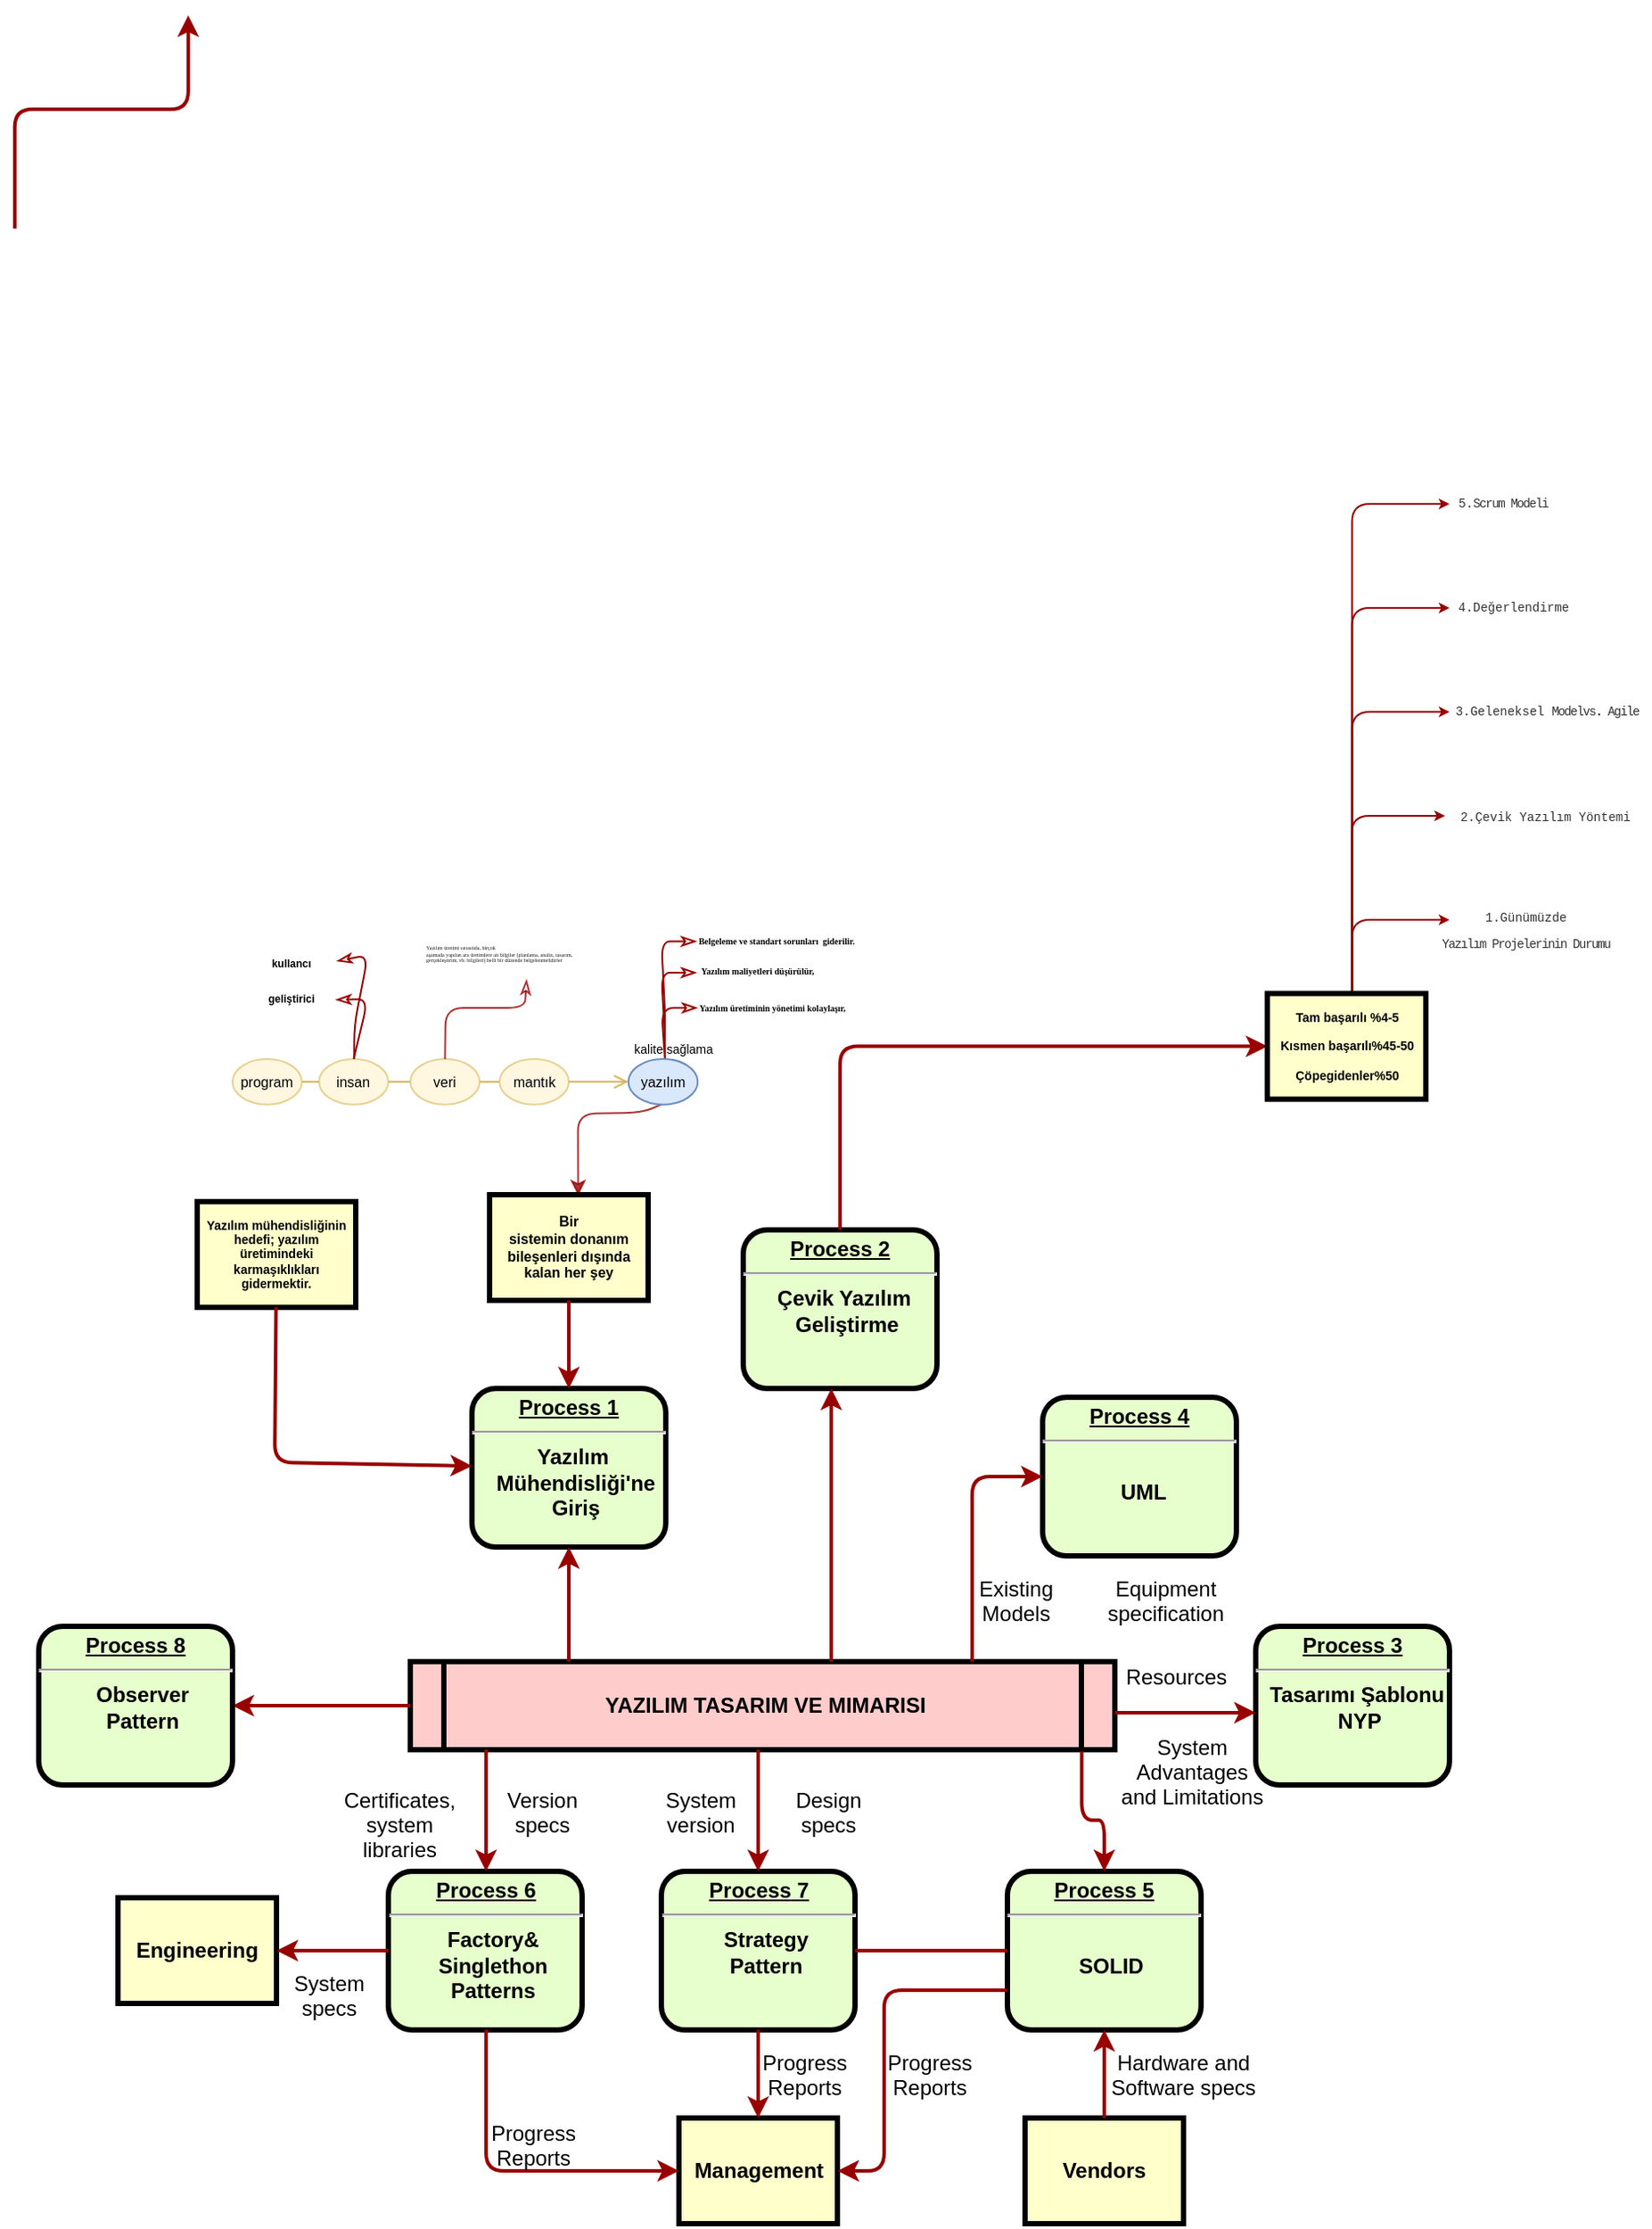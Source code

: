 <mxfile version="22.1.11" type="github">
  <diagram name="Page-1" id="c7558073-3199-34d8-9f00-42111426c3f3">
    <mxGraphModel dx="3684" dy="4115" grid="1" gridSize="5.905" guides="1" tooltips="1" connect="1" arrows="1" fold="1" page="1" pageScale="1" pageWidth="2339" pageHeight="3300" background="none" math="0" shadow="0">
      <root>
        <mxCell id="0" />
        <mxCell id="1" parent="0" />
        <mxCell id="apITSLT1gyJ2GV_QZsXW-132" value="" style="edgeStyle=none;noEdgeStyle=1;strokeColor=#990000;strokeWidth=1;entryX=0.546;entryY=-0.01;entryDx=0;entryDy=0;entryPerimeter=0;exitX=0.535;exitY=0.983;exitDx=0;exitDy=0;exitPerimeter=0;fontSize=9;opacity=80;" parent="1" edge="1">
          <mxGeometry width="100" height="100" relative="1" as="geometry">
            <mxPoint x="343.503" y="74.831" as="sourcePoint" />
            <mxPoint x="296.28" y="126.44" as="targetPoint" />
            <Array as="points">
              <mxPoint x="332.64" y="79.44" />
              <mxPoint x="296.14" y="80.04" />
            </Array>
          </mxGeometry>
        </mxCell>
        <mxCell id="2" value="&lt;p style=&quot;margin: 0px; margin-top: 4px; text-align: center; text-decoration: underline;&quot;&gt;&lt;strong&gt;Process 1&lt;br&gt;&lt;/strong&gt;&lt;/p&gt;&lt;hr&gt;&lt;p style=&quot;margin: 0px; margin-left: 8px;&quot;&gt;Yazılım&amp;nbsp;&lt;/p&gt;&lt;p style=&quot;margin: 0px; margin-left: 8px;&quot;&gt;Mühendisliği&#39;ne&lt;/p&gt;&lt;p style=&quot;margin: 0px; margin-left: 8px;&quot;&gt;Giriş&lt;/p&gt;" style="verticalAlign=middle;align=center;overflow=fill;fontSize=12;fontFamily=Helvetica;html=1;rounded=1;fontStyle=1;strokeWidth=3;fillColor=#E6FFCC" parent="1" vertex="1">
          <mxGeometry x="236" y="236" width="110" height="90" as="geometry" />
        </mxCell>
        <mxCell id="3" value="Bir&#xa;sistemin donanım bileşenleri dışında kalan her şey" style="whiteSpace=wrap;align=center;verticalAlign=middle;fontStyle=1;strokeWidth=3;fillColor=#FFFFCC;fontSize=8;" parent="1" vertex="1">
          <mxGeometry x="246" y="126" width="90" height="60" as="geometry" />
        </mxCell>
        <mxCell id="4" value="Yazılım mühendisliğinin hedefi; yazılım üretimindeki&#xa;karmaşıklıkları gidermektir." style="whiteSpace=wrap;align=center;verticalAlign=middle;fontStyle=1;strokeWidth=3;fillColor=#FFFFCC;fontSize=7;" parent="1" vertex="1">
          <mxGeometry x="80" y="129.92" width="90" height="60" as="geometry" />
        </mxCell>
        <mxCell id="5" value=" YAZILIM TASARIM VE MIMARISI" style="shape=process;whiteSpace=wrap;align=center;verticalAlign=middle;size=0.048;fontStyle=1;strokeWidth=3;fillColor=#FFCCCC" parent="1" vertex="1">
          <mxGeometry x="201.0" y="391" width="400" height="50" as="geometry" />
        </mxCell>
        <mxCell id="6" value="&lt;p style=&quot;margin: 0px; margin-top: 4px; text-align: center; text-decoration: underline;&quot;&gt;&lt;strong&gt;Process 2&lt;br&gt;&lt;/strong&gt;&lt;/p&gt;&lt;hr&gt;&lt;p style=&quot;margin: 0px; margin-left: 8px;&quot;&gt;Çevik Yazılım&amp;nbsp;&lt;/p&gt;&lt;p style=&quot;margin: 0px; margin-left: 8px;&quot;&gt;Geliştirme&lt;/p&gt;" style="verticalAlign=middle;align=center;overflow=fill;fontSize=12;fontFamily=Helvetica;html=1;rounded=1;fontStyle=1;strokeWidth=3;fillColor=#E6FFCC" parent="1" vertex="1">
          <mxGeometry x="390" y="146" width="110" height="90" as="geometry" />
        </mxCell>
        <mxCell id="7" value="&lt;p style=&quot;margin: 0px; margin-top: 4px; text-align: center; text-decoration: underline;&quot;&gt;&lt;strong&gt;&lt;strong&gt;Process&lt;/strong&gt; 3&lt;br&gt;&lt;/strong&gt;&lt;/p&gt;&lt;hr&gt;&lt;p style=&quot;margin: 0px; margin-left: 8px;&quot;&gt;Tasarımı Şablonu&amp;nbsp;&amp;nbsp;&lt;/p&gt;&lt;p style=&quot;margin: 0px; margin-left: 8px;&quot;&gt;NYP&lt;/p&gt;" style="verticalAlign=middle;align=center;overflow=fill;fontSize=12;fontFamily=Helvetica;html=1;rounded=1;fontStyle=1;strokeWidth=3;fillColor=#E6FFCC" parent="1" vertex="1">
          <mxGeometry x="681" y="371" width="110" height="90" as="geometry" />
        </mxCell>
        <mxCell id="8" value="&lt;p style=&quot;margin: 0px; margin-top: 4px; text-align: center; text-decoration: underline;&quot;&gt;&lt;strong&gt;&lt;strong&gt;Process&lt;/strong&gt; 4&lt;br&gt;&lt;/strong&gt;&lt;/p&gt;&lt;hr&gt;&lt;p style=&quot;margin: 0px; margin-left: 8px;&quot;&gt;&lt;br&gt;&lt;/p&gt;&lt;p style=&quot;margin: 0px; margin-left: 8px;&quot;&gt;UML&amp;nbsp;&lt;/p&gt;&lt;p style=&quot;margin: 0px; margin-left: 8px;&quot;&gt;&lt;br&gt;&lt;/p&gt;" style="verticalAlign=middle;align=center;overflow=fill;fontSize=12;fontFamily=Helvetica;html=1;rounded=1;fontStyle=1;strokeWidth=3;fillColor=#E6FFCC" parent="1" vertex="1">
          <mxGeometry x="560" y="241" width="110" height="90" as="geometry" />
        </mxCell>
        <mxCell id="9" value="&lt;p style=&quot;margin: 0px; margin-top: 4px; text-align: center; text-decoration: underline;&quot;&gt;&lt;strong&gt;&lt;strong&gt;Process&lt;/strong&gt; 5&lt;br&gt;&lt;/strong&gt;&lt;/p&gt;&lt;hr&gt;&lt;p style=&quot;margin: 0px; margin-left: 8px;&quot;&gt;&lt;br&gt;&lt;/p&gt;&lt;p style=&quot;margin: 0px; margin-left: 8px;&quot;&gt;SOLID&lt;/p&gt;" style="verticalAlign=middle;align=center;overflow=fill;fontSize=12;fontFamily=Helvetica;html=1;rounded=1;fontStyle=1;strokeWidth=3;fillColor=#E6FFCC" parent="1" vertex="1">
          <mxGeometry x="540" y="510" width="110" height="90" as="geometry" />
        </mxCell>
        <mxCell id="10" value="&lt;p style=&quot;margin: 0px; margin-top: 4px; text-align: center; text-decoration: underline;&quot;&gt;&lt;strong&gt;&lt;strong&gt;Process&lt;/strong&gt; 6&lt;br&gt;&lt;/strong&gt;&lt;/p&gt;&lt;hr&gt;&lt;p style=&quot;margin: 0px; margin-left: 8px;&quot;&gt;Factory&amp;amp;&lt;/p&gt;&lt;p style=&quot;margin: 0px; margin-left: 8px;&quot;&gt;Singlethon&lt;/p&gt;&lt;p style=&quot;margin: 0px; margin-left: 8px;&quot;&gt;Patterns&lt;/p&gt;" style="verticalAlign=middle;align=center;overflow=fill;fontSize=12;fontFamily=Helvetica;html=1;rounded=1;fontStyle=1;strokeWidth=3;fillColor=#E6FFCC" parent="1" vertex="1">
          <mxGeometry x="188.5" y="510" width="110" height="90" as="geometry" />
        </mxCell>
        <mxCell id="13" value="Management" style="whiteSpace=wrap;align=center;verticalAlign=middle;fontStyle=1;strokeWidth=3;fillColor=#FFFFCC" parent="1" vertex="1">
          <mxGeometry x="353.5" y="650" width="90" height="60" as="geometry" />
        </mxCell>
        <mxCell id="14" value="Engineering" style="whiteSpace=wrap;align=center;verticalAlign=middle;fontStyle=1;strokeWidth=3;fillColor=#FFFFCC" parent="1" vertex="1">
          <mxGeometry x="35.0" y="525.0" width="90" height="60" as="geometry" />
        </mxCell>
        <mxCell id="15" value="Vendors" style="whiteSpace=wrap;align=center;verticalAlign=middle;fontStyle=1;strokeWidth=3;fillColor=#FFFFCC" parent="1" vertex="1">
          <mxGeometry x="550.0" y="650" width="90" height="60" as="geometry" />
        </mxCell>
        <mxCell id="36" value="" style="edgeStyle=none;noEdgeStyle=1;strokeColor=#990000;strokeWidth=2" parent="1" source="3" target="2" edge="1">
          <mxGeometry width="100" height="100" relative="1" as="geometry">
            <mxPoint x="20" y="250" as="sourcePoint" />
            <mxPoint x="120" y="150" as="targetPoint" />
          </mxGeometry>
        </mxCell>
        <mxCell id="37" value="" style="edgeStyle=none;noEdgeStyle=1;strokeColor=#990000;strokeWidth=2" parent="1" source="4" target="2" edge="1">
          <mxGeometry width="100" height="100" relative="1" as="geometry">
            <mxPoint x="280" y="190" as="sourcePoint" />
            <mxPoint x="380" y="90" as="targetPoint" />
            <Array as="points">
              <mxPoint x="124" y="278" />
            </Array>
          </mxGeometry>
        </mxCell>
        <mxCell id="11" value="&lt;p style=&quot;margin: 0px; margin-top: 4px; text-align: center; text-decoration: underline;&quot;&gt;&lt;strong&gt;&lt;strong&gt;Process&lt;/strong&gt; 7&lt;br&gt;&lt;/strong&gt;&lt;/p&gt;&lt;hr&gt;&lt;p style=&quot;margin: 0px; margin-left: 8px;&quot;&gt;Strategy&lt;/p&gt;&lt;p style=&quot;margin: 0px; margin-left: 8px;&quot;&gt;Pattern&lt;/p&gt;" style="verticalAlign=middle;align=center;overflow=fill;fontSize=12;fontFamily=Helvetica;html=1;rounded=1;fontStyle=1;strokeWidth=3;fillColor=#E6FFCC" parent="1" vertex="1">
          <mxGeometry x="343.5" y="510" width="110" height="90" as="geometry" />
        </mxCell>
        <mxCell id="51" value="" style="endArrow=none;noEdgeStyle=1;strokeColor=#990000;strokeWidth=2" parent="1" source="9" target="11" edge="1">
          <mxGeometry relative="1" as="geometry">
            <mxPoint x="205.008" y="481" as="sourcePoint" />
            <mxPoint x="400.328" y="650" as="targetPoint" />
          </mxGeometry>
        </mxCell>
        <mxCell id="55" value="" style="edgeStyle=elbowEdgeStyle;elbow=horizontal;strokeColor=#990000;strokeWidth=2" parent="1" edge="1">
          <mxGeometry width="100" height="100" relative="1" as="geometry">
            <mxPoint x="291" y="391" as="sourcePoint" />
            <mxPoint x="291" y="326" as="targetPoint" />
            <Array as="points">
              <mxPoint x="291" y="370" />
            </Array>
          </mxGeometry>
        </mxCell>
        <mxCell id="58" value="" style="edgeStyle=elbowEdgeStyle;elbow=horizontal;strokeColor=#990000;strokeWidth=2" parent="1" source="5" target="6" edge="1">
          <mxGeometry width="100" height="100" relative="1" as="geometry">
            <mxPoint x="380" y="370" as="sourcePoint" />
            <mxPoint x="480" y="270" as="targetPoint" />
            <Array as="points">
              <mxPoint x="440" y="310" />
            </Array>
          </mxGeometry>
        </mxCell>
        <mxCell id="65" value="" style="edgeStyle=elbowEdgeStyle;elbow=horizontal;strokeColor=#990000;strokeWidth=2" parent="1" source="6" target="12" edge="1">
          <mxGeometry width="100" height="100" relative="1" as="geometry">
            <mxPoint x="260" y="180.0" as="sourcePoint" />
            <mxPoint x="360" y="80.0" as="targetPoint" />
            <Array as="points">
              <mxPoint x="445" y="140" />
            </Array>
          </mxGeometry>
        </mxCell>
        <mxCell id="66" value="" style="edgeStyle=elbowEdgeStyle;elbow=vertical;entryX=0.25;entryY=1;strokeColor=#990000;strokeWidth=2" parent="1" edge="1">
          <mxGeometry width="100" height="100" relative="1" as="geometry">
            <mxPoint x="-23.62" y="-422.31" as="sourcePoint" />
            <mxPoint x="74.88" y="-543.31" as="targetPoint" />
            <Array as="points">
              <mxPoint x="35" y="-490" />
            </Array>
          </mxGeometry>
        </mxCell>
        <mxCell id="67" value="" style="edgeStyle=elbowEdgeStyle;elbow=horizontal;strokeColor=#990000;strokeWidth=1;fontSize=3;endSize=3;textOpacity=80;spacing=-2;" parent="1" edge="1" source="12">
          <mxGeometry width="100" height="100" relative="1" as="geometry">
            <mxPoint x="736" y="94" as="sourcePoint" />
            <mxPoint x="791" y="-148" as="targetPoint" />
            <Array as="points">
              <mxPoint x="735.72" y="22.36" />
            </Array>
          </mxGeometry>
        </mxCell>
        <mxCell id="69" value="" style="edgeStyle=segmentEdgeStyle;strokeColor=#990000;strokeWidth=2" parent="1" source="5" target="8" edge="1">
          <mxGeometry width="100" height="100" relative="1" as="geometry">
            <mxPoint x="340" y="360" as="sourcePoint" />
            <mxPoint x="440" y="260" as="targetPoint" />
            <Array as="points">
              <mxPoint x="520" y="286" />
            </Array>
          </mxGeometry>
        </mxCell>
        <mxCell id="70" value="Existing&#xa;Models" style="text;spacingTop=-5;align=center" parent="1" vertex="1">
          <mxGeometry x="530.0" y="341.0" width="30" height="20" as="geometry" />
        </mxCell>
        <mxCell id="71" value="Equipment&#xa;specification" style="text;spacingTop=-5;align=center" parent="1" vertex="1">
          <mxGeometry x="615" y="341" width="30" height="20" as="geometry" />
        </mxCell>
        <mxCell id="72" value="" style="edgeStyle=elbowEdgeStyle;elbow=vertical;strokeColor=#990000;strokeWidth=2" parent="1" source="5" target="7" edge="1">
          <mxGeometry width="100" height="100" relative="1" as="geometry">
            <mxPoint x="500" y="500" as="sourcePoint" />
            <mxPoint x="600" y="400" as="targetPoint" />
            <Array as="points">
              <mxPoint x="660" y="420" />
            </Array>
          </mxGeometry>
        </mxCell>
        <mxCell id="74" value="Resources" style="text;spacingTop=-5;align=center" parent="1" vertex="1">
          <mxGeometry x="621" y="391.0" width="30" height="20" as="geometry" />
        </mxCell>
        <mxCell id="75" value="System &#xa;Advantages &#xa;and Limitations" style="text;spacingTop=-5;align=center" parent="1" vertex="1">
          <mxGeometry x="630" y="431.0" width="30" height="20" as="geometry" />
        </mxCell>
        <mxCell id="78" value="" style="edgeStyle=elbowEdgeStyle;elbow=horizontal;strokeColor=#990000;strokeWidth=2" parent="1" source="15" target="9" edge="1">
          <mxGeometry width="100" height="100" relative="1" as="geometry">
            <mxPoint x="430" y="700" as="sourcePoint" />
            <mxPoint x="530" y="600" as="targetPoint" />
          </mxGeometry>
        </mxCell>
        <mxCell id="79" value="Hardware and&#xa;Software specs" style="text;spacingTop=-5;align=center" parent="1" vertex="1">
          <mxGeometry x="625" y="610" width="30" height="20" as="geometry" />
        </mxCell>
        <mxCell id="81" value="" style="edgeStyle=elbowEdgeStyle;elbow=horizontal;exitX=0;exitY=0.75;strokeColor=#990000;strokeWidth=2" parent="1" source="9" target="13" edge="1">
          <mxGeometry width="100" height="100" relative="1" as="geometry">
            <mxPoint x="420" y="730" as="sourcePoint" />
            <mxPoint x="520" y="630" as="targetPoint" />
            <Array as="points">
              <mxPoint x="470" y="630" />
            </Array>
          </mxGeometry>
        </mxCell>
        <mxCell id="82" value="Progress&#xa;Reports" style="text;spacingTop=-5;align=center" parent="1" vertex="1">
          <mxGeometry x="481.0" y="610.0" width="30" height="20" as="geometry" />
        </mxCell>
        <mxCell id="83" value="" style="edgeStyle=elbowEdgeStyle;elbow=horizontal;strokeColor=#990000;strokeWidth=2" parent="1" source="11" target="13" edge="1">
          <mxGeometry width="100" height="100" relative="1" as="geometry">
            <mxPoint x="200" y="660.0" as="sourcePoint" />
            <mxPoint x="230.0" y="650" as="targetPoint" />
          </mxGeometry>
        </mxCell>
        <mxCell id="84" value="Progress&#xa;Reports" style="text;spacingTop=-5;align=center" parent="1" vertex="1">
          <mxGeometry x="410.0" y="610.0" width="30" height="20" as="geometry" />
        </mxCell>
        <mxCell id="85" value="" style="edgeStyle=elbowEdgeStyle;elbow=horizontal;strokeColor=#990000;strokeWidth=2" parent="1" source="10" target="13" edge="1">
          <mxGeometry width="100" height="100" relative="1" as="geometry">
            <mxPoint x="130.0" y="740" as="sourcePoint" />
            <mxPoint x="230.0" y="640" as="targetPoint" />
            <Array as="points">
              <mxPoint x="244" y="630" />
            </Array>
          </mxGeometry>
        </mxCell>
        <mxCell id="86" value="Progress&#xa;Reports" style="text;spacingTop=-5;align=center" parent="1" vertex="1">
          <mxGeometry x="256.0" y="650.0" width="30" height="20" as="geometry" />
        </mxCell>
        <mxCell id="87" value="" style="edgeStyle=elbowEdgeStyle;elbow=vertical;strokeColor=#990000;strokeWidth=2" parent="1" source="10" target="14" edge="1">
          <mxGeometry width="100" height="100" relative="1" as="geometry">
            <mxPoint x="70" y="740" as="sourcePoint" />
            <mxPoint x="170" y="640" as="targetPoint" />
          </mxGeometry>
        </mxCell>
        <mxCell id="88" value="" style="edgeStyle=elbowEdgeStyle;elbow=horizontal;strokeColor=#990000;strokeWidth=2" parent="1" source="5" target="11" edge="1">
          <mxGeometry width="100" height="100" relative="1" as="geometry">
            <mxPoint x="50" y="500" as="sourcePoint" />
            <mxPoint x="150" y="400" as="targetPoint" />
            <Array as="points" />
          </mxGeometry>
        </mxCell>
        <mxCell id="90" value="Version&#xa;specs" style="text;spacingTop=-5;align=center" parent="1" vertex="1">
          <mxGeometry x="261" y="461" width="30" height="20" as="geometry" />
        </mxCell>
        <mxCell id="91" value="Certificates,&#xa;system&#xa;libraries" style="text;spacingTop=-5;align=center" parent="1" vertex="1">
          <mxGeometry x="180" y="461.0" width="30" height="20" as="geometry" />
        </mxCell>
        <mxCell id="92" value="" style="edgeStyle=elbowEdgeStyle;elbow=horizontal;strokeColor=#990000;strokeWidth=2" parent="1" source="5" target="10" edge="1">
          <mxGeometry width="100" height="100" relative="1" as="geometry">
            <mxPoint x="30.0" y="500" as="sourcePoint" />
            <mxPoint x="130.0" y="400" as="targetPoint" />
            <Array as="points">
              <mxPoint x="244" y="480" />
            </Array>
          </mxGeometry>
        </mxCell>
        <mxCell id="94" value="System&#xa;specs" style="text;spacingTop=-5;align=center" parent="1" vertex="1">
          <mxGeometry x="140.0" y="565.0" width="30" height="20" as="geometry" />
        </mxCell>
        <mxCell id="95" value="Design&#xa;specs" style="text;spacingTop=-5;align=center" parent="1" vertex="1">
          <mxGeometry x="423.5" y="461.0" width="30" height="20" as="geometry" />
        </mxCell>
        <mxCell id="96" value="System&#xa;version" style="text;spacingTop=-5;align=center" parent="1" vertex="1">
          <mxGeometry x="351.0" y="461" width="30" height="20" as="geometry" />
        </mxCell>
        <mxCell id="GWKEGOvmLCfejfzbf8GL-96" value="" style="edgeStyle=elbowEdgeStyle;elbow=horizontal;strokeColor=#990000;strokeWidth=2;exitX=0;exitY=0.5;exitDx=0;exitDy=0;" parent="1" source="5" edge="1">
          <mxGeometry width="100" height="100" relative="1" as="geometry">
            <mxPoint x="130" y="440" as="sourcePoint" />
            <mxPoint x="100" y="416" as="targetPoint" />
            <Array as="points">
              <mxPoint x="130" y="419" />
            </Array>
          </mxGeometry>
        </mxCell>
        <mxCell id="GWKEGOvmLCfejfzbf8GL-97" value="&lt;p style=&quot;margin: 0px; margin-top: 4px; text-align: center; text-decoration: underline;&quot;&gt;&lt;strong&gt;Process 8&lt;br&gt;&lt;/strong&gt;&lt;/p&gt;&lt;hr&gt;&lt;p style=&quot;margin: 0px; margin-left: 8px;&quot;&gt;Observer&lt;/p&gt;&lt;p style=&quot;margin: 0px; margin-left: 8px;&quot;&gt;Pattern&lt;/p&gt;" style="verticalAlign=middle;align=center;overflow=fill;fontSize=12;fontFamily=Helvetica;html=1;rounded=1;fontStyle=1;strokeWidth=3;fillColor=#E6FFCC" parent="1" vertex="1">
          <mxGeometry x="-10" y="371" width="110" height="90" as="geometry" />
        </mxCell>
        <mxCell id="GWKEGOvmLCfejfzbf8GL-99" value="" style="edgeStyle=elbowEdgeStyle;elbow=vertical;strokeColor=#990000;strokeWidth=2;entryX=0.5;entryY=0;entryDx=0;entryDy=0;exitX=0.953;exitY=1.02;exitDx=0;exitDy=0;exitPerimeter=0;" parent="1" source="5" target="9" edge="1">
          <mxGeometry width="100" height="100" relative="1" as="geometry">
            <mxPoint x="540" y="481" as="sourcePoint" />
            <mxPoint x="620" y="481" as="targetPoint" />
            <Array as="points">
              <mxPoint x="599" y="481" />
            </Array>
          </mxGeometry>
        </mxCell>
        <mxCell id="apITSLT1gyJ2GV_QZsXW-126" style="rounded=0;orthogonalLoop=1;jettySize=auto;html=1;exitX=1;exitY=0.5;exitDx=0;exitDy=0;exitPerimeter=0;endArrow=none;endFill=0;fillColor=#fff2cc;strokeColor=#d6b656;" parent="1" source="apITSLT1gyJ2GV_QZsXW-115" target="apITSLT1gyJ2GV_QZsXW-120" edge="1">
          <mxGeometry relative="1" as="geometry" />
        </mxCell>
        <mxCell id="apITSLT1gyJ2GV_QZsXW-115" value="program" style="strokeWidth=1;html=1;shape=mxgraph.flowchart.start_1;whiteSpace=wrap;fontSize=8;fillColor=#fff2cc;strokeColor=#d6b656;opacity=60;" parent="1" vertex="1">
          <mxGeometry x="100" y="49" width="39.37" height="25.83" as="geometry" />
        </mxCell>
        <mxCell id="apITSLT1gyJ2GV_QZsXW-128" style="edgeStyle=none;rounded=0;orthogonalLoop=1;jettySize=auto;html=1;exitX=1;exitY=0.5;exitDx=0;exitDy=0;exitPerimeter=0;endArrow=none;endFill=0;fillColor=#fff2cc;strokeColor=#d6b656;" parent="1" source="apITSLT1gyJ2GV_QZsXW-117" target="apITSLT1gyJ2GV_QZsXW-118" edge="1">
          <mxGeometry relative="1" as="geometry" />
        </mxCell>
        <mxCell id="apITSLT1gyJ2GV_QZsXW-117" value="veri" style="strokeWidth=1;html=1;shape=mxgraph.flowchart.start_1;whiteSpace=wrap;fontSize=8;fillColor=#fff2cc;strokeColor=#d6b656;opacity=60;" parent="1" vertex="1">
          <mxGeometry x="201" y="49.0" width="39.37" height="25.83" as="geometry" />
        </mxCell>
        <mxCell id="apITSLT1gyJ2GV_QZsXW-118" value="mantık" style="strokeWidth=1;html=1;shape=mxgraph.flowchart.start_1;whiteSpace=wrap;fontSize=8;fillColor=#fff2cc;strokeColor=#d6b656;opacity=60;" parent="1" vertex="1">
          <mxGeometry x="251.63" y="49" width="39.37" height="25.83" as="geometry" />
        </mxCell>
        <mxCell id="apITSLT1gyJ2GV_QZsXW-127" style="edgeStyle=none;rounded=0;orthogonalLoop=1;jettySize=auto;html=1;exitX=1;exitY=0.5;exitDx=0;exitDy=0;exitPerimeter=0;endArrow=none;endFill=0;fillColor=#fff2cc;strokeColor=#d6b656;" parent="1" source="apITSLT1gyJ2GV_QZsXW-120" target="apITSLT1gyJ2GV_QZsXW-117" edge="1">
          <mxGeometry relative="1" as="geometry" />
        </mxCell>
        <mxCell id="apITSLT1gyJ2GV_QZsXW-120" value="insan" style="strokeWidth=1;html=1;shape=mxgraph.flowchart.start_1;whiteSpace=wrap;fontSize=8;fillColor=#fff2cc;strokeColor=#d6b656;opacity=60;" parent="1" vertex="1">
          <mxGeometry x="149.13" y="49" width="39.37" height="25.83" as="geometry" />
        </mxCell>
        <mxCell id="apITSLT1gyJ2GV_QZsXW-129" style="edgeStyle=none;rounded=0;orthogonalLoop=1;jettySize=auto;html=1;entryX=0;entryY=0.5;entryDx=0;entryDy=0;entryPerimeter=0;startArrow=none;startFill=0;endArrow=open;endFill=0;fillColor=#fff2cc;strokeColor=#d6b656;" parent="1" source="apITSLT1gyJ2GV_QZsXW-118" target="apITSLT1gyJ2GV_QZsXW-119" edge="1">
          <mxGeometry relative="1" as="geometry" />
        </mxCell>
        <mxCell id="apITSLT1gyJ2GV_QZsXW-137" value="" style="edgeStyle=none;noEdgeStyle=1;strokeColor=#990000;strokeWidth=1;exitX=0.5;exitY=0;exitDx=0;exitDy=0;exitPerimeter=0;endArrow=classicThin;endFill=0;entryX=1.024;entryY=0.528;entryDx=0;entryDy=0;entryPerimeter=0;" parent="1" source="apITSLT1gyJ2GV_QZsXW-120" target="apITSLT1gyJ2GV_QZsXW-141" edge="1">
          <mxGeometry width="100" height="100" relative="1" as="geometry">
            <mxPoint x="165.005" y="49" as="sourcePoint" />
            <mxPoint x="187" y="20" as="targetPoint" />
            <Array as="points">
              <mxPoint x="177" y="15" />
            </Array>
          </mxGeometry>
        </mxCell>
        <mxCell id="apITSLT1gyJ2GV_QZsXW-139" value="" style="edgeStyle=none;noEdgeStyle=1;strokeColor=#990000;strokeWidth=1;exitX=0.5;exitY=0;exitDx=0;exitDy=0;exitPerimeter=0;endArrow=classicThin;endFill=0;entryX=1.035;entryY=0.414;entryDx=0;entryDy=0;entryPerimeter=0;" parent="1" target="apITSLT1gyJ2GV_QZsXW-140" edge="1">
          <mxGeometry width="100" height="100" relative="1" as="geometry">
            <mxPoint x="169.13" y="49" as="sourcePoint" />
            <mxPoint x="169" y="-10" as="targetPoint" />
            <Array as="points">
              <mxPoint x="169.13" y="30.0" />
              <mxPoint x="177" y="-10" />
            </Array>
          </mxGeometry>
        </mxCell>
        <mxCell id="apITSLT1gyJ2GV_QZsXW-140" value="&lt;b&gt;kullancı&lt;/b&gt;" style="text;html=1;align=center;verticalAlign=middle;resizable=0;points=[];autosize=1;strokeColor=none;fillColor=none;fontSize=6;" parent="1" vertex="1">
          <mxGeometry x="108.275" y="-14.683" width="49.213" height="19.685" as="geometry" />
        </mxCell>
        <mxCell id="apITSLT1gyJ2GV_QZsXW-141" value="&lt;b&gt;geliştirici&lt;/b&gt;" style="text;html=1;align=center;verticalAlign=middle;resizable=0;points=[];autosize=1;strokeColor=none;fillColor=none;fontSize=6;" parent="1" vertex="1">
          <mxGeometry x="108.27" y="4.997" width="49.213" height="19.685" as="geometry" />
        </mxCell>
        <mxCell id="apITSLT1gyJ2GV_QZsXW-149" value="Yazılım üretimi sırasında, birçok&lt;br style=&quot;border-color: var(--border-color); padding: 0px; margin: 0px; font-size: 3px;&quot;&gt;&lt;span style=&quot;font-size: 3px;&quot;&gt;aşamada yapılan ara üretimlere ait bilgiler (planlama, analiz, tasarım,&lt;/span&gt;&lt;br style=&quot;border-color: var(--border-color); padding: 0px; margin: 0px; font-size: 3px;&quot;&gt;&lt;span style=&quot;font-size: 3px;&quot;&gt;gerçekleştirim, vb. bilgileri) belli bir düzende belgelenmelidirler&lt;/span&gt;" style="text;html=1;align=left;verticalAlign=middle;resizable=0;points=[];autosize=1;strokeColor=none;fillColor=none;fontSize=3;textOpacity=90;spacing=3;horizontal=1;strokeWidth=1;fontFamily=Verdana;" parent="1" vertex="1">
          <mxGeometry x="207.338" y="-24.533" width="127.953" height="29.528" as="geometry" />
        </mxCell>
        <mxCell id="apITSLT1gyJ2GV_QZsXW-150" value="" style="edgeStyle=none;noEdgeStyle=1;strokeColor=#990000;strokeWidth=1;exitX=0.5;exitY=0;exitDx=0;exitDy=0;exitPerimeter=0;fontSize=9;opacity=80;endArrow=classicThin;endFill=0;entryX=0.466;entryY=0.961;entryDx=0;entryDy=0;entryPerimeter=0;" parent="1" source="apITSLT1gyJ2GV_QZsXW-117" target="apITSLT1gyJ2GV_QZsXW-149" edge="1">
          <mxGeometry width="100" height="100" relative="1" as="geometry">
            <mxPoint x="273.74" y="-2.61" as="sourcePoint" />
            <mxPoint x="276" y="10" as="targetPoint" />
            <Array as="points">
              <mxPoint x="221" y="20" />
              <mxPoint x="266" y="20" />
            </Array>
          </mxGeometry>
        </mxCell>
        <mxCell id="apITSLT1gyJ2GV_QZsXW-154" value="" style="edgeStyle=none;noEdgeStyle=1;strokeColor=#990000;strokeWidth=1;exitX=0.5;exitY=0;exitDx=0;exitDy=0;exitPerimeter=0;endArrow=classicThin;endFill=0;" parent="1" edge="1">
          <mxGeometry width="100" height="100" relative="1" as="geometry">
            <mxPoint x="345.5" y="49" as="sourcePoint" />
            <mxPoint x="364" y="20" as="targetPoint" />
            <Array as="points">
              <mxPoint x="343.5" y="20" />
            </Array>
          </mxGeometry>
        </mxCell>
        <mxCell id="apITSLT1gyJ2GV_QZsXW-155" value="" style="edgeStyle=none;noEdgeStyle=1;strokeColor=#990000;strokeWidth=1;exitX=0.5;exitY=0;exitDx=0;exitDy=0;exitPerimeter=0;endArrow=classicThin;endFill=0;" parent="1" edge="1">
          <mxGeometry width="100" height="100" relative="1" as="geometry">
            <mxPoint x="345.63" y="59" as="sourcePoint" />
            <mxPoint x="363.5" as="targetPoint" />
            <Array as="points">
              <mxPoint x="345.63" y="40" />
              <mxPoint x="343.5" />
              <mxPoint x="353.5" />
            </Array>
          </mxGeometry>
        </mxCell>
        <mxCell id="apITSLT1gyJ2GV_QZsXW-119" value="yazılım" style="strokeWidth=1;html=1;shape=mxgraph.flowchart.start_1;whiteSpace=wrap;fontSize=8;fillColor=#dae8fc;strokeColor=#6c8ebf;" parent="1" vertex="1">
          <mxGeometry x="324.8" y="49" width="39.37" height="25.83" as="geometry" />
        </mxCell>
        <mxCell id="apITSLT1gyJ2GV_QZsXW-156" value="&lt;h6 style=&quot;line-height: 120%; margin-top: 2pt; margin-bottom: 4pt; margin-left: 0.42in; text-indent: -0.2in; direction: ltr; unicode-bidi: embed; word-break: normal; font-size: 5px;&quot;&gt;&lt;span style=&quot;font-family: &amp;quot;Times New Roman&amp;quot;; font-size: 5px;&quot;&gt;&lt;font style=&quot;font-size: 5px;&quot;&gt;Yazılım maliyetleri düşürülür,&lt;/font&gt;&lt;/span&gt;&lt;/h6&gt;" style="text;html=1;align=left;verticalAlign=middle;resizable=0;points=[];autosize=1;strokeColor=none;fillColor=none;fontSize=5;spacing=1;" parent="1" vertex="1">
          <mxGeometry x="344.365" y="-14.68" width="106.299" height="29.527" as="geometry" />
        </mxCell>
        <mxCell id="apITSLT1gyJ2GV_QZsXW-157" value="&lt;h6 style=&quot;line-height: 120%; margin-top: 2pt; margin-bottom: 4pt; margin-left: 0.42in; text-indent: -0.2in; direction: ltr; unicode-bidi: embed; word-break: normal;&quot;&gt;&lt;/h6&gt;&lt;h6 style=&quot;line-height: 141%; margin-top: 2pt; margin-bottom: 4pt; margin-left: 0.42in; text-indent: -0.2in; direction: ltr; unicode-bidi: embed; word-break: normal;&quot;&gt;&lt;span style=&quot;font-family: &amp;quot;Times New Roman&amp;quot;;&quot;&gt;&lt;font style=&quot;font-size: 5px;&quot;&gt;Yazılım üretiminin yönetimi kolaylaşır,&lt;/font&gt;&lt;/span&gt;&lt;/h6&gt;&lt;div style=&quot;language:en-US;line-height:120%;margin-top:2.0pt;&lt;br/&gt;margin-bottom:4.0pt;margin-left:.42in;text-indent:-.2in;text-align:justify;&lt;br/&gt;text-justify:inter-ideograph;direction:ltr;unicode-bidi:embed;mso-line-break-override:&lt;br/&gt;none;word-break:normal;punctuation-wrap:hanging&quot; class=&quot;O1&quot;&gt;&lt;span style=&quot;font-size:16.0pt&quot;&gt;&lt;/span&gt;&lt;/div&gt;" style="text;html=1;align=left;verticalAlign=middle;resizable=0;points=[];autosize=1;strokeColor=none;fillColor=none;spacing=0;spacingTop=0;spacingBottom=0;" parent="1" vertex="1">
          <mxGeometry x="343.5" y="5" width="124.016" height="29.527" as="geometry" />
        </mxCell>
        <mxCell id="apITSLT1gyJ2GV_QZsXW-158" value="" style="edgeStyle=none;noEdgeStyle=1;strokeColor=#990000;strokeWidth=1;exitX=0.009;exitY=1.005;exitDx=0;exitDy=0;exitPerimeter=0;endArrow=classicThin;endFill=0;" parent="1" edge="1">
          <mxGeometry width="100" height="100" relative="1" as="geometry">
            <mxPoint x="345.486" y="41.425" as="sourcePoint" />
            <mxPoint x="363.5" y="-17.72" as="targetPoint" />
            <Array as="points">
              <mxPoint x="345.63" y="22.28" />
              <mxPoint x="343.5" y="-17.72" />
              <mxPoint x="353.5" y="-17.72" />
            </Array>
          </mxGeometry>
        </mxCell>
        <mxCell id="apITSLT1gyJ2GV_QZsXW-163" value="&lt;font style=&quot;font-size: 7px;&quot;&gt;kalite sağlama&amp;nbsp;&lt;/font&gt;" style="edgeLabel;align=center;verticalAlign=middle;resizable=0;points=[];rotation=0;horizontal=1;labelBackgroundColor=none;fontColor=default;html=1;" parent="apITSLT1gyJ2GV_QZsXW-158" vertex="1" connectable="0">
          <mxGeometry x="-0.91" y="1" relative="1" as="geometry">
            <mxPoint x="6" y="4" as="offset" />
          </mxGeometry>
        </mxCell>
        <mxCell id="apITSLT1gyJ2GV_QZsXW-160" value="&lt;h6 style=&quot;language:en-US;line-height:120%;margin-top:2.0pt;&lt;br/&gt;margin-bottom:4.0pt;margin-left:.42in;text-indent:-.2in;text-align:justify;&lt;br/&gt;text-justify:inter-ideograph;direction:ltr;unicode-bidi:embed;mso-line-break-override:&lt;br/&gt;none;word-break:normal;punctuation-wrap:hanging&quot;&gt;&lt;span style=&quot;font-family: &amp;quot;Times New Roman&amp;quot;;&quot;&gt;&lt;font style=&quot;font-size: 5px;&quot;&gt;Belgeleme ve standart sorunları&amp;nbsp; giderilir.&lt;/font&gt;&lt;/span&gt;&lt;/h6&gt;" style="text;html=1;align=center;verticalAlign=middle;resizable=0;points=[];autosize=1;strokeColor=none;fillColor=none;" parent="1" vertex="1">
          <mxGeometry x="332.555" y="-33.388" width="129.921" height="47.244" as="geometry" />
        </mxCell>
        <mxCell id="YrNcPMYCxdUZrb3TtAR6-99" value="" style="edgeStyle=elbowEdgeStyle;elbow=horizontal;strokeColor=#990000;strokeWidth=1;fontSize=3;endSize=3;textOpacity=80;spacing=-2;" edge="1" parent="1">
          <mxGeometry width="100" height="100" relative="1" as="geometry">
            <mxPoint x="735.47" y="11.81" as="sourcePoint" />
            <mxPoint x="788.47" y="-89" as="targetPoint" />
            <Array as="points">
              <mxPoint x="735.47" y="-65" />
              <mxPoint x="735.66" y="81.42" />
            </Array>
          </mxGeometry>
        </mxCell>
        <mxCell id="YrNcPMYCxdUZrb3TtAR6-100" value="" style="edgeStyle=elbowEdgeStyle;elbow=horizontal;strokeColor=#990000;strokeWidth=1;fontSize=3;endSize=3;textOpacity=80;spacing=-2;" edge="1" parent="1" source="12">
          <mxGeometry width="100" height="100" relative="1" as="geometry">
            <mxPoint x="740.55" y="94.53" as="sourcePoint" />
            <mxPoint x="791" y="-207" as="targetPoint" />
            <Array as="points">
              <mxPoint x="735.72" y="-35.19" />
            </Array>
          </mxGeometry>
        </mxCell>
        <mxCell id="YrNcPMYCxdUZrb3TtAR6-102" value="" style="edgeStyle=elbowEdgeStyle;elbow=horizontal;strokeColor=#990000;strokeWidth=1;fontSize=3;textOpacity=80;spacing=-2;endSize=3;" edge="1" parent="1" source="12">
          <mxGeometry width="100" height="100" relative="1" as="geometry">
            <mxPoint x="733.53" y="94.53" as="sourcePoint" />
            <mxPoint x="791" y="-30" as="targetPoint" />
            <Array as="points">
              <mxPoint x="735.72" y="140.47" />
            </Array>
          </mxGeometry>
        </mxCell>
        <mxCell id="YrNcPMYCxdUZrb3TtAR6-103" value="" style="edgeStyle=elbowEdgeStyle;elbow=horizontal;strokeColor=#990000;strokeWidth=1;fontSize=3;endSize=3;textOpacity=80;spacing=-2;" edge="1" parent="1">
          <mxGeometry width="100" height="100" relative="1" as="geometry">
            <mxPoint x="735.72" y="34.53" as="sourcePoint" />
            <mxPoint x="791" y="-266" as="targetPoint" />
            <Array as="points">
              <mxPoint x="735.72" y="-95.75" />
            </Array>
          </mxGeometry>
        </mxCell>
        <mxCell id="YrNcPMYCxdUZrb3TtAR6-107" value="&lt;p style=&quot;line-height: 194%; font-size: 7px;&quot;&gt;&lt;font face=&quot;Courier New&quot; style=&quot;font-size: 7px;&quot;&gt;1.Günümüzde&lt;br style=&quot;font-size: 7px;&quot;&gt;&lt;span style=&quot;letter-spacing: -0.667px; text-align: left; font-size: 7px;&quot;&gt;Yazılım Projelerinin Durumu&lt;/span&gt;&lt;/font&gt;&lt;/p&gt;" style="text;html=1;align=center;verticalAlign=middle;resizable=0;points=[];autosize=1;strokeColor=none;fillColor=none;strokeWidth=1;fontSize=7;textOpacity=80;spacing=-2;" vertex="1" parent="1">
          <mxGeometry x="777.621" y="-48.062" width="112.204" height="47.244" as="geometry" />
        </mxCell>
        <mxCell id="YrNcPMYCxdUZrb3TtAR6-108" value="&lt;p style=&quot;line-height: 150%; font-size: 7px;&quot;&gt;&lt;font style=&quot;font-size: 7px;&quot; face=&quot;Courier New&quot;&gt;2.Çevik Yazılım Yöntemi&lt;/font&gt;&lt;/p&gt;" style="text;html=1;align=center;verticalAlign=middle;resizable=0;points=[];autosize=1;strokeColor=none;fillColor=none;strokeWidth=1;fontSize=7;textOpacity=80;spacing=-2;" vertex="1" parent="1">
          <mxGeometry x="788.428" y="-106.108" width="112.204" height="35.433" as="geometry" />
        </mxCell>
        <mxCell id="YrNcPMYCxdUZrb3TtAR6-109" value="&lt;p style=&quot;line-height: 240%; font-size: 7px;&quot;&gt;&lt;font face=&quot;Courier New&quot; style=&quot;font-size: 7px;&quot;&gt;3.Geleneksel &lt;span style=&quot;letter-spacing: -0.5pt; vertical-align: baseline; font-size: 7px;&quot;&gt;Modelvs&lt;/span&gt;&lt;span style=&quot;letter-spacing: -0.5pt; font-weight: bold; vertical-align: baseline; font-size: 7px;&quot;&gt;. &lt;/span&gt;&lt;span style=&quot;letter-spacing: -0.5pt; vertical-align: baseline; font-size: 7px;&quot;&gt;Agile&lt;/span&gt;&lt;/font&gt;&lt;/p&gt;" style="text;html=1;align=center;verticalAlign=middle;resizable=0;points=[];autosize=1;strokeColor=none;fillColor=none;strokeWidth=1;fontSize=7;textOpacity=80;spacing=-2;" vertex="1" parent="1">
          <mxGeometry x="786.473" y="-168.261" width="118.11" height="41.338" as="geometry" />
        </mxCell>
        <mxCell id="YrNcPMYCxdUZrb3TtAR6-110" value="&lt;p style=&quot;line-height: 150%; font-size: 7px;&quot;&gt;&lt;font style=&quot;font-size: 7px;&quot; face=&quot;Courier New&quot;&gt;4.Değerlendirme&lt;/font&gt;&lt;/p&gt;" style="text;html=1;align=center;verticalAlign=middle;resizable=0;points=[];autosize=1;strokeColor=none;fillColor=none;strokeWidth=1;fontSize=7;textOpacity=80;spacing=-2;" vertex="1" parent="1">
          <mxGeometry x="788.47" y="-224.224" width="76.772" height="35.433" as="geometry" />
        </mxCell>
        <mxCell id="YrNcPMYCxdUZrb3TtAR6-115" value="&lt;p style=&quot;line-height: 80%; font-size: 7px;&quot;&gt;&lt;font face=&quot;Courier New&quot; style=&quot;font-size: 7px;&quot;&gt;5.&lt;span style=&quot;letter-spacing: -0.5pt; vertical-align: baseline; font-size: 7px;&quot;&gt;Scrum&lt;/span&gt;&lt;span style=&quot;letter-spacing: -0.5pt; vertical-align: baseline; font-size: 7px;&quot;&gt; &lt;/span&gt;&lt;span style=&quot;letter-spacing: -0.5pt; vertical-align: baseline; font-size: 7px;&quot;&gt;Modeli&lt;/span&gt;&lt;/font&gt;&lt;/p&gt;" style="text;html=1;align=center;verticalAlign=middle;resizable=0;points=[];autosize=1;strokeColor=none;fillColor=none;strokeWidth=1;fontSize=7;textOpacity=80;spacing=-2;" vertex="1" parent="1">
          <mxGeometry x="788.425" y="-280.46" width="64.96" height="29.527" as="geometry" />
        </mxCell>
        <mxCell id="12" value="Tam başarılı %4-5&#xa;&#xa;Kısmen başarılı%45-50&#xa;&#xa;Çöpegidenler%50" style="whiteSpace=wrap;align=center;verticalAlign=middle;fontStyle=1;strokeWidth=3;fillColor=#FFFFCC;fontSize=7;" parent="1" vertex="1">
          <mxGeometry x="687.62" y="11.81" width="90" height="60" as="geometry" />
        </mxCell>
      </root>
    </mxGraphModel>
  </diagram>
</mxfile>
